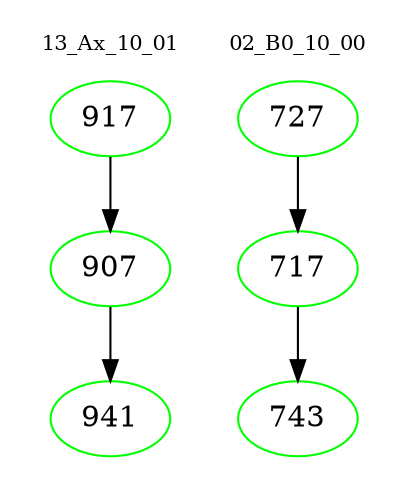 digraph{
subgraph cluster_0 {
color = white
label = "13_Ax_10_01";
fontsize=10;
T0_917 [label="917", color="green"]
T0_917 -> T0_907 [color="black"]
T0_907 [label="907", color="green"]
T0_907 -> T0_941 [color="black"]
T0_941 [label="941", color="green"]
}
subgraph cluster_1 {
color = white
label = "02_B0_10_00";
fontsize=10;
T1_727 [label="727", color="green"]
T1_727 -> T1_717 [color="black"]
T1_717 [label="717", color="green"]
T1_717 -> T1_743 [color="black"]
T1_743 [label="743", color="green"]
}
}
